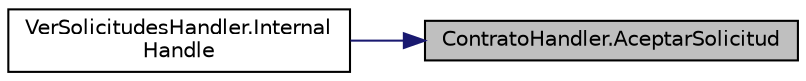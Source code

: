 digraph "ContratoHandler.AceptarSolicitud"
{
 // INTERACTIVE_SVG=YES
 // LATEX_PDF_SIZE
  edge [fontname="Helvetica",fontsize="10",labelfontname="Helvetica",labelfontsize="10"];
  node [fontname="Helvetica",fontsize="10",shape=record];
  rankdir="RL";
  Node1 [label="ContratoHandler.AceptarSolicitud",height=0.2,width=0.4,color="black", fillcolor="grey75", style="filled", fontcolor="black",tooltip="Método para aceptar una solicitud."];
  Node1 -> Node2 [dir="back",color="midnightblue",fontsize="10",style="solid",fontname="Helvetica"];
  Node2 [label="VerSolicitudesHandler.Internal\lHandle",height=0.2,width=0.4,color="black", fillcolor="white", style="filled",URL="$classVerSolicitudesHandler.html#a1e63b22d8a14776e4d0e796fd2ce9e85",tooltip="Procesa el mensaje \"Categorias\" y retorna true; retorna false en caso contrario."];
}
